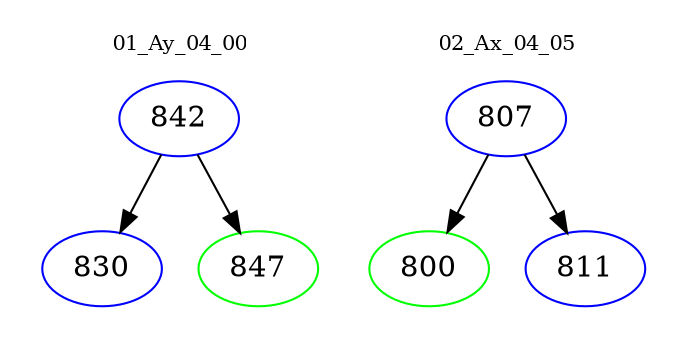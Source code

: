 digraph{
subgraph cluster_0 {
color = white
label = "01_Ay_04_00";
fontsize=10;
T0_842 [label="842", color="blue"]
T0_842 -> T0_830 [color="black"]
T0_830 [label="830", color="blue"]
T0_842 -> T0_847 [color="black"]
T0_847 [label="847", color="green"]
}
subgraph cluster_1 {
color = white
label = "02_Ax_04_05";
fontsize=10;
T1_807 [label="807", color="blue"]
T1_807 -> T1_800 [color="black"]
T1_800 [label="800", color="green"]
T1_807 -> T1_811 [color="black"]
T1_811 [label="811", color="blue"]
}
}
